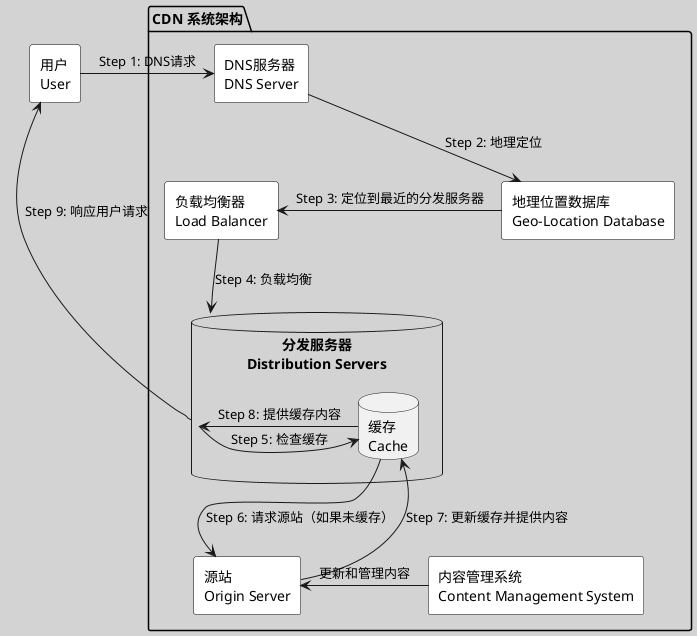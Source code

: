 @startuml
skinparam backgroundColor #D3D3D3
skinparam rectangle {
  BackgroundColor White
  BorderColor Black
  Shadowing false
}

package "CDN 系统架构" {
    RECTANGLE "源站\nOrigin Server" as Origin
    DATABASE "分发服务器\nDistribution Servers" as DS {
        DATABASE "缓存\nCache" as Cache
    }
    RECTANGLE "负载均衡器\nLoad Balancer" as LB
    RECTANGLE "内容管理系统\nContent Management System" as CMS
    RECTANGLE "DNS服务器\nDNS Server" as DNSServer
    RECTANGLE "地理位置数据库\nGeo-Location Database" as GeoDB

    DNSServer -down-> GeoDB : "Step 2: 地理定位"
    GeoDB -left-> LB : "Step 3: 定位到最近的分发服务器"
    LB -down-> DS : "Step 4: 负载均衡"
    DS -left-> Cache : "Step 5: 检查缓存"
    Cache -down-> Origin : "Step 6: 请求源站（如果未缓存）"
    Origin -up-> Cache : "Step 7: 更新缓存并提供内容"
    Cache -right-> DS : "Step 8: 提供缓存内容"
    CMS -left-> Origin : "更新和管理内容"
}

RECTANGLE "用户\nUser" as User
User -right-> DNSServer : "Step 1: DNS请求"
DS -up-> User : "Step 9: 响应用户请求"
@enduml
